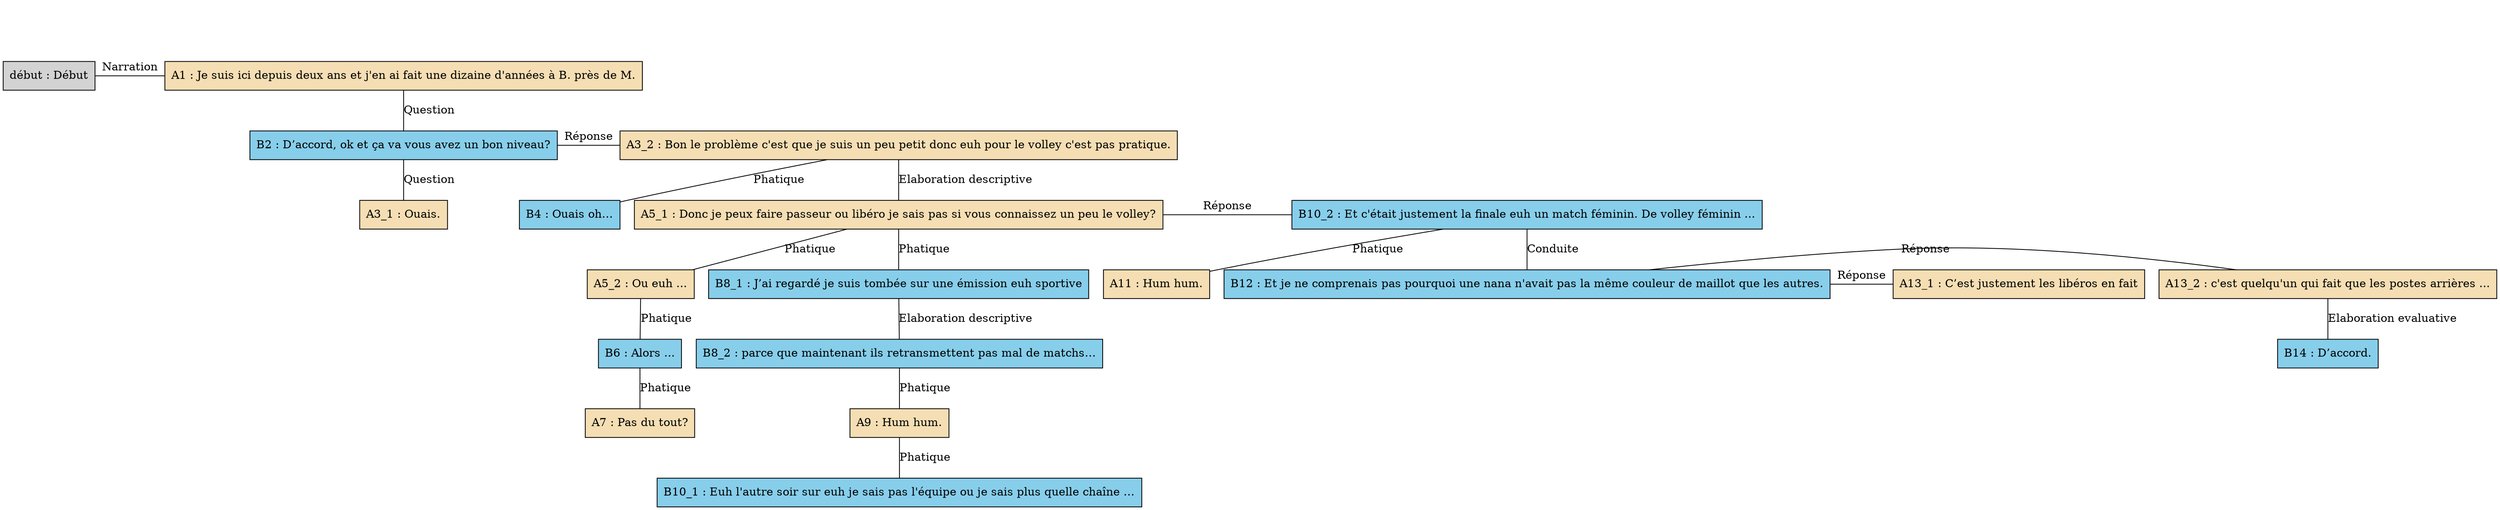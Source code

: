 digraph "Volley_-_E07" {
	node [shape=box style=filled]
	newrank=true
	zero [style=invis]
	"début" [label="début : Début"]
	A1 [label="A1 : Je suis ici depuis deux ans et j'en ai fait une dizaine d'années à B. près de M." fillcolor=wheat]
	B2 [label="B2 : D’accord, ok et ça va vous avez un bon niveau?" fillcolor=skyblue]
	A3_1 [label="A3_1 : Ouais." fillcolor=wheat]
	A3_2 [label="A3_2 : Bon le problème c'est que je suis un peu petit donc euh pour le volley c'est pas pratique." fillcolor=wheat]
	B4 [label="B4 : Ouais oh…" fillcolor=skyblue]
	A5_1 [label="A5_1 : Donc je peux faire passeur ou libéro je sais pas si vous connaissez un peu le volley?" fillcolor=wheat]
	A5_2 [label="A5_2 : Ou euh ..." fillcolor=wheat]
	B6 [label="B6 : Alors ..." fillcolor=skyblue]
	A7 [label="A7 : Pas du tout?" fillcolor=wheat]
	B8_1 [label="B8_1 : J’ai regardé je suis tombée sur une émission euh sportive" fillcolor=skyblue]
	B8_2 [label="B8_2 : parce que maintenant ils retransmettent pas mal de matchs…" fillcolor=skyblue]
	A9 [label="A9 : Hum hum." fillcolor=wheat]
	B10_1 [label="B10_1 : Euh l'autre soir sur euh je sais pas l'équipe ou je sais plus quelle chaîne …" fillcolor=skyblue]
	B10_2 [label="B10_2 : Et c'était justement la finale euh un match féminin. De volley féminin ..." fillcolor=skyblue]
	A11 [label="A11 : Hum hum." fillcolor=wheat]
	B12 [label="B12 : Et je ne comprenais pas pourquoi une nana n'avait pas la même couleur de maillot que les autres." fillcolor=skyblue]
	A13_1 [label="A13_1 : C’est justement les libéros en fait" fillcolor=wheat]
	A13_2 [label="A13_2 : c'est quelqu'un qui fait que les postes arrières ..." fillcolor=wheat]
	B14 [label="B14 : D’accord." fillcolor=skyblue]
	zero -> "début" [label="" style=invis]
	zero -> A1 [style=invis weight=1]
	"début" -> A1 [label=Narration constraint=false dir=none]
	A1 -> B2 [label=Question dir=none weight=2]
	B2 -> A3_1 [label=Question dir=none weight=2]
	A1 -> A3_2 [style=invis weight=1]
	B2 -> A3_2 [label="Réponse" constraint=false dir=none]
	A3_2 -> B4 [label=Phatique dir=none weight=2]
	A3_2 -> A5_1 [label="Elaboration descriptive" dir=none weight=2]
	A5_1 -> A5_2 [label=Phatique dir=none weight=2]
	A5_2 -> B6 [label=Phatique dir=none weight=2]
	B6 -> A7 [label=Phatique dir=none weight=2]
	A5_1 -> B8_1 [label=Phatique dir=none weight=2]
	B8_1 -> B8_2 [label="Elaboration descriptive" dir=none weight=2]
	B8_2 -> A9 [label=Phatique dir=none weight=2]
	A9 -> B10_1 [label=Phatique dir=none weight=2]
	A3_2 -> B10_2 [style=invis weight=1]
	A5_1 -> B10_2 [label="Réponse" constraint=false dir=none]
	B10_2 -> A11 [label=Phatique dir=none weight=2]
	B10_2 -> B12 [label=Conduite dir=none weight=2]
	B10_2 -> A13_1 [style=invis weight=1]
	B12 -> A13_1 [label="Réponse" constraint=false dir=none]
	B10_2 -> A13_2 [style=invis weight=1]
	B12 -> A13_2 [label="Réponse" constraint=false dir=none]
	A13_2 -> B14 [label="Elaboration evaluative" dir=none weight=2]
}
